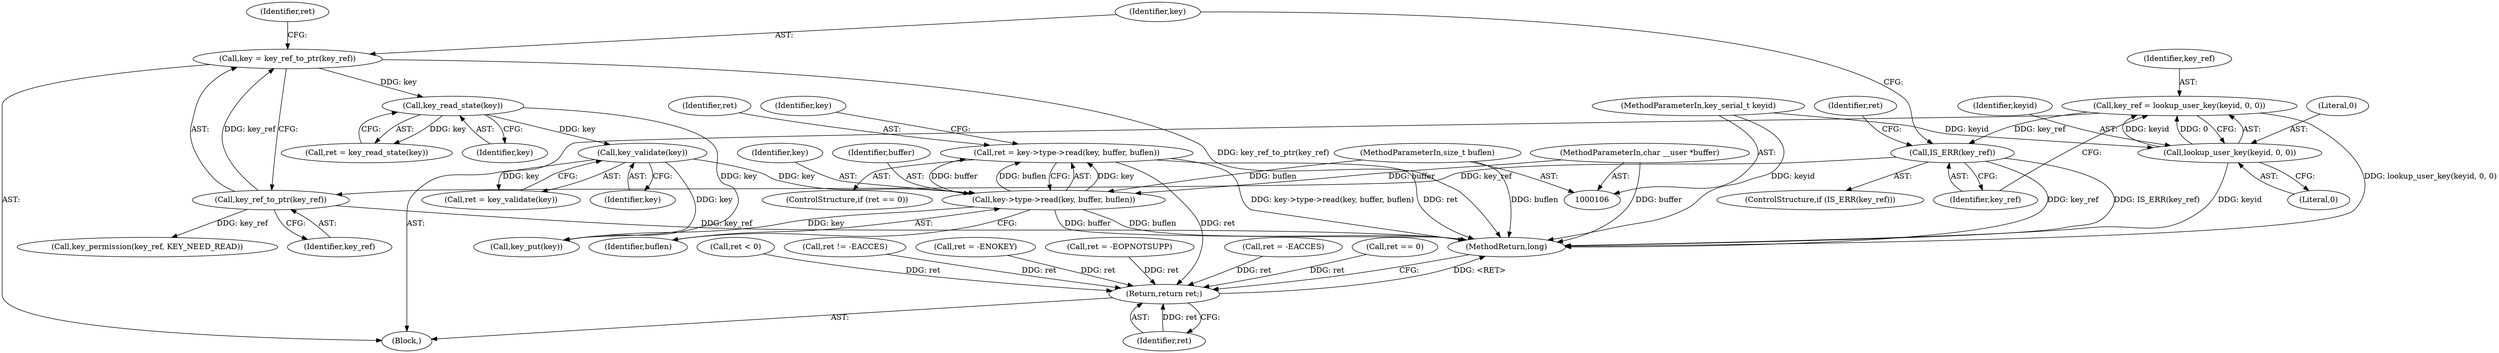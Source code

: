 digraph "0_linux_363b02dab09b3226f3bd1420dad9c72b79a42a76_9@API" {
"1000193" [label="(Call,ret = key->type->read(key, buffer, buflen))"];
"1000195" [label="(Call,key->type->read(key, buffer, buflen))"];
"1000187" [label="(Call,key_validate(key))"];
"1000135" [label="(Call,key_read_state(key))"];
"1000129" [label="(Call,key = key_ref_to_ptr(key_ref))"];
"1000131" [label="(Call,key_ref_to_ptr(key_ref))"];
"1000121" [label="(Call,IS_ERR(key_ref))"];
"1000114" [label="(Call,key_ref = lookup_user_key(keyid, 0, 0))"];
"1000116" [label="(Call,lookup_user_key(keyid, 0, 0))"];
"1000107" [label="(MethodParameterIn,key_serial_t keyid)"];
"1000108" [label="(MethodParameterIn,char __user *buffer)"];
"1000109" [label="(MethodParameterIn,size_t buflen)"];
"1000208" [label="(Return,return ret;)"];
"1000121" [label="(Call,IS_ERR(key_ref))"];
"1000193" [label="(Call,ret = key->type->read(key, buffer, buflen))"];
"1000138" [label="(Call,ret < 0)"];
"1000195" [label="(Call,key->type->read(key, buffer, buflen))"];
"1000208" [label="(Return,return ret;)"];
"1000153" [label="(Call,ret != -EACCES)"];
"1000110" [label="(Block,)"];
"1000185" [label="(Call,ret = key_validate(key))"];
"1000187" [label="(Call,key_validate(key))"];
"1000124" [label="(Call,ret = -ENOKEY)"];
"1000107" [label="(MethodParameterIn,key_serial_t keyid)"];
"1000114" [label="(Call,key_ref = lookup_user_key(keyid, 0, 0))"];
"1000132" [label="(Identifier,key_ref)"];
"1000130" [label="(Identifier,key)"];
"1000115" [label="(Identifier,key_ref)"];
"1000196" [label="(Identifier,key)"];
"1000202" [label="(Identifier,key)"];
"1000169" [label="(Call,ret = -EOPNOTSUPP)"];
"1000194" [label="(Identifier,ret)"];
"1000129" [label="(Call,key = key_ref_to_ptr(key_ref))"];
"1000122" [label="(Identifier,key_ref)"];
"1000198" [label="(Identifier,buflen)"];
"1000131" [label="(Call,key_ref_to_ptr(key_ref))"];
"1000116" [label="(Call,lookup_user_key(keyid, 0, 0))"];
"1000135" [label="(Call,key_read_state(key))"];
"1000118" [label="(Literal,0)"];
"1000205" [label="(Call,key_put(key))"];
"1000209" [label="(Identifier,ret)"];
"1000133" [label="(Call,ret = key_read_state(key))"];
"1000188" [label="(Identifier,key)"];
"1000136" [label="(Identifier,key)"];
"1000197" [label="(Identifier,buffer)"];
"1000210" [label="(MethodReturn,long)"];
"1000144" [label="(Call,key_permission(key_ref, KEY_NEED_READ))"];
"1000119" [label="(Literal,0)"];
"1000120" [label="(ControlStructure,if (IS_ERR(key_ref)))"];
"1000117" [label="(Identifier,keyid)"];
"1000163" [label="(Call,ret = -EACCES)"];
"1000109" [label="(MethodParameterIn,size_t buflen)"];
"1000108" [label="(MethodParameterIn,char __user *buffer)"];
"1000189" [label="(ControlStructure,if (ret == 0))"];
"1000125" [label="(Identifier,ret)"];
"1000190" [label="(Call,ret == 0)"];
"1000134" [label="(Identifier,ret)"];
"1000193" -> "1000189"  [label="AST: "];
"1000193" -> "1000195"  [label="CFG: "];
"1000194" -> "1000193"  [label="AST: "];
"1000195" -> "1000193"  [label="AST: "];
"1000202" -> "1000193"  [label="CFG: "];
"1000193" -> "1000210"  [label="DDG: ret"];
"1000193" -> "1000210"  [label="DDG: key->type->read(key, buffer, buflen)"];
"1000195" -> "1000193"  [label="DDG: key"];
"1000195" -> "1000193"  [label="DDG: buffer"];
"1000195" -> "1000193"  [label="DDG: buflen"];
"1000193" -> "1000208"  [label="DDG: ret"];
"1000195" -> "1000198"  [label="CFG: "];
"1000196" -> "1000195"  [label="AST: "];
"1000197" -> "1000195"  [label="AST: "];
"1000198" -> "1000195"  [label="AST: "];
"1000195" -> "1000210"  [label="DDG: buffer"];
"1000195" -> "1000210"  [label="DDG: buflen"];
"1000187" -> "1000195"  [label="DDG: key"];
"1000108" -> "1000195"  [label="DDG: buffer"];
"1000109" -> "1000195"  [label="DDG: buflen"];
"1000195" -> "1000205"  [label="DDG: key"];
"1000187" -> "1000185"  [label="AST: "];
"1000187" -> "1000188"  [label="CFG: "];
"1000188" -> "1000187"  [label="AST: "];
"1000185" -> "1000187"  [label="CFG: "];
"1000187" -> "1000185"  [label="DDG: key"];
"1000135" -> "1000187"  [label="DDG: key"];
"1000187" -> "1000205"  [label="DDG: key"];
"1000135" -> "1000133"  [label="AST: "];
"1000135" -> "1000136"  [label="CFG: "];
"1000136" -> "1000135"  [label="AST: "];
"1000133" -> "1000135"  [label="CFG: "];
"1000135" -> "1000133"  [label="DDG: key"];
"1000129" -> "1000135"  [label="DDG: key"];
"1000135" -> "1000205"  [label="DDG: key"];
"1000129" -> "1000110"  [label="AST: "];
"1000129" -> "1000131"  [label="CFG: "];
"1000130" -> "1000129"  [label="AST: "];
"1000131" -> "1000129"  [label="AST: "];
"1000134" -> "1000129"  [label="CFG: "];
"1000129" -> "1000210"  [label="DDG: key_ref_to_ptr(key_ref)"];
"1000131" -> "1000129"  [label="DDG: key_ref"];
"1000131" -> "1000132"  [label="CFG: "];
"1000132" -> "1000131"  [label="AST: "];
"1000131" -> "1000210"  [label="DDG: key_ref"];
"1000121" -> "1000131"  [label="DDG: key_ref"];
"1000131" -> "1000144"  [label="DDG: key_ref"];
"1000121" -> "1000120"  [label="AST: "];
"1000121" -> "1000122"  [label="CFG: "];
"1000122" -> "1000121"  [label="AST: "];
"1000125" -> "1000121"  [label="CFG: "];
"1000130" -> "1000121"  [label="CFG: "];
"1000121" -> "1000210"  [label="DDG: IS_ERR(key_ref)"];
"1000121" -> "1000210"  [label="DDG: key_ref"];
"1000114" -> "1000121"  [label="DDG: key_ref"];
"1000114" -> "1000110"  [label="AST: "];
"1000114" -> "1000116"  [label="CFG: "];
"1000115" -> "1000114"  [label="AST: "];
"1000116" -> "1000114"  [label="AST: "];
"1000122" -> "1000114"  [label="CFG: "];
"1000114" -> "1000210"  [label="DDG: lookup_user_key(keyid, 0, 0)"];
"1000116" -> "1000114"  [label="DDG: keyid"];
"1000116" -> "1000114"  [label="DDG: 0"];
"1000116" -> "1000119"  [label="CFG: "];
"1000117" -> "1000116"  [label="AST: "];
"1000118" -> "1000116"  [label="AST: "];
"1000119" -> "1000116"  [label="AST: "];
"1000116" -> "1000210"  [label="DDG: keyid"];
"1000107" -> "1000116"  [label="DDG: keyid"];
"1000107" -> "1000106"  [label="AST: "];
"1000107" -> "1000210"  [label="DDG: keyid"];
"1000108" -> "1000106"  [label="AST: "];
"1000108" -> "1000210"  [label="DDG: buffer"];
"1000109" -> "1000106"  [label="AST: "];
"1000109" -> "1000210"  [label="DDG: buflen"];
"1000208" -> "1000110"  [label="AST: "];
"1000208" -> "1000209"  [label="CFG: "];
"1000209" -> "1000208"  [label="AST: "];
"1000210" -> "1000208"  [label="CFG: "];
"1000208" -> "1000210"  [label="DDG: <RET>"];
"1000209" -> "1000208"  [label="DDG: ret"];
"1000163" -> "1000208"  [label="DDG: ret"];
"1000138" -> "1000208"  [label="DDG: ret"];
"1000190" -> "1000208"  [label="DDG: ret"];
"1000153" -> "1000208"  [label="DDG: ret"];
"1000169" -> "1000208"  [label="DDG: ret"];
"1000124" -> "1000208"  [label="DDG: ret"];
}
